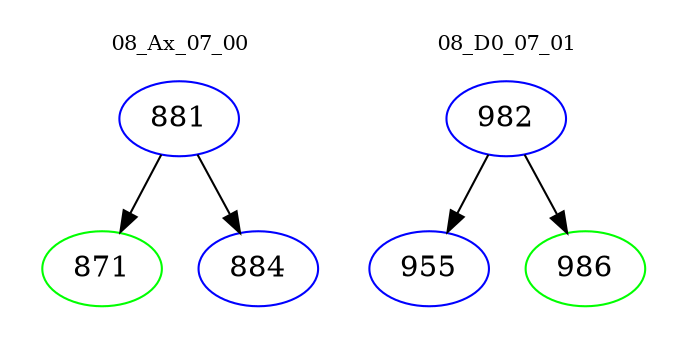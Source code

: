digraph{
subgraph cluster_0 {
color = white
label = "08_Ax_07_00";
fontsize=10;
T0_881 [label="881", color="blue"]
T0_881 -> T0_871 [color="black"]
T0_871 [label="871", color="green"]
T0_881 -> T0_884 [color="black"]
T0_884 [label="884", color="blue"]
}
subgraph cluster_1 {
color = white
label = "08_D0_07_01";
fontsize=10;
T1_982 [label="982", color="blue"]
T1_982 -> T1_955 [color="black"]
T1_955 [label="955", color="blue"]
T1_982 -> T1_986 [color="black"]
T1_986 [label="986", color="green"]
}
}
